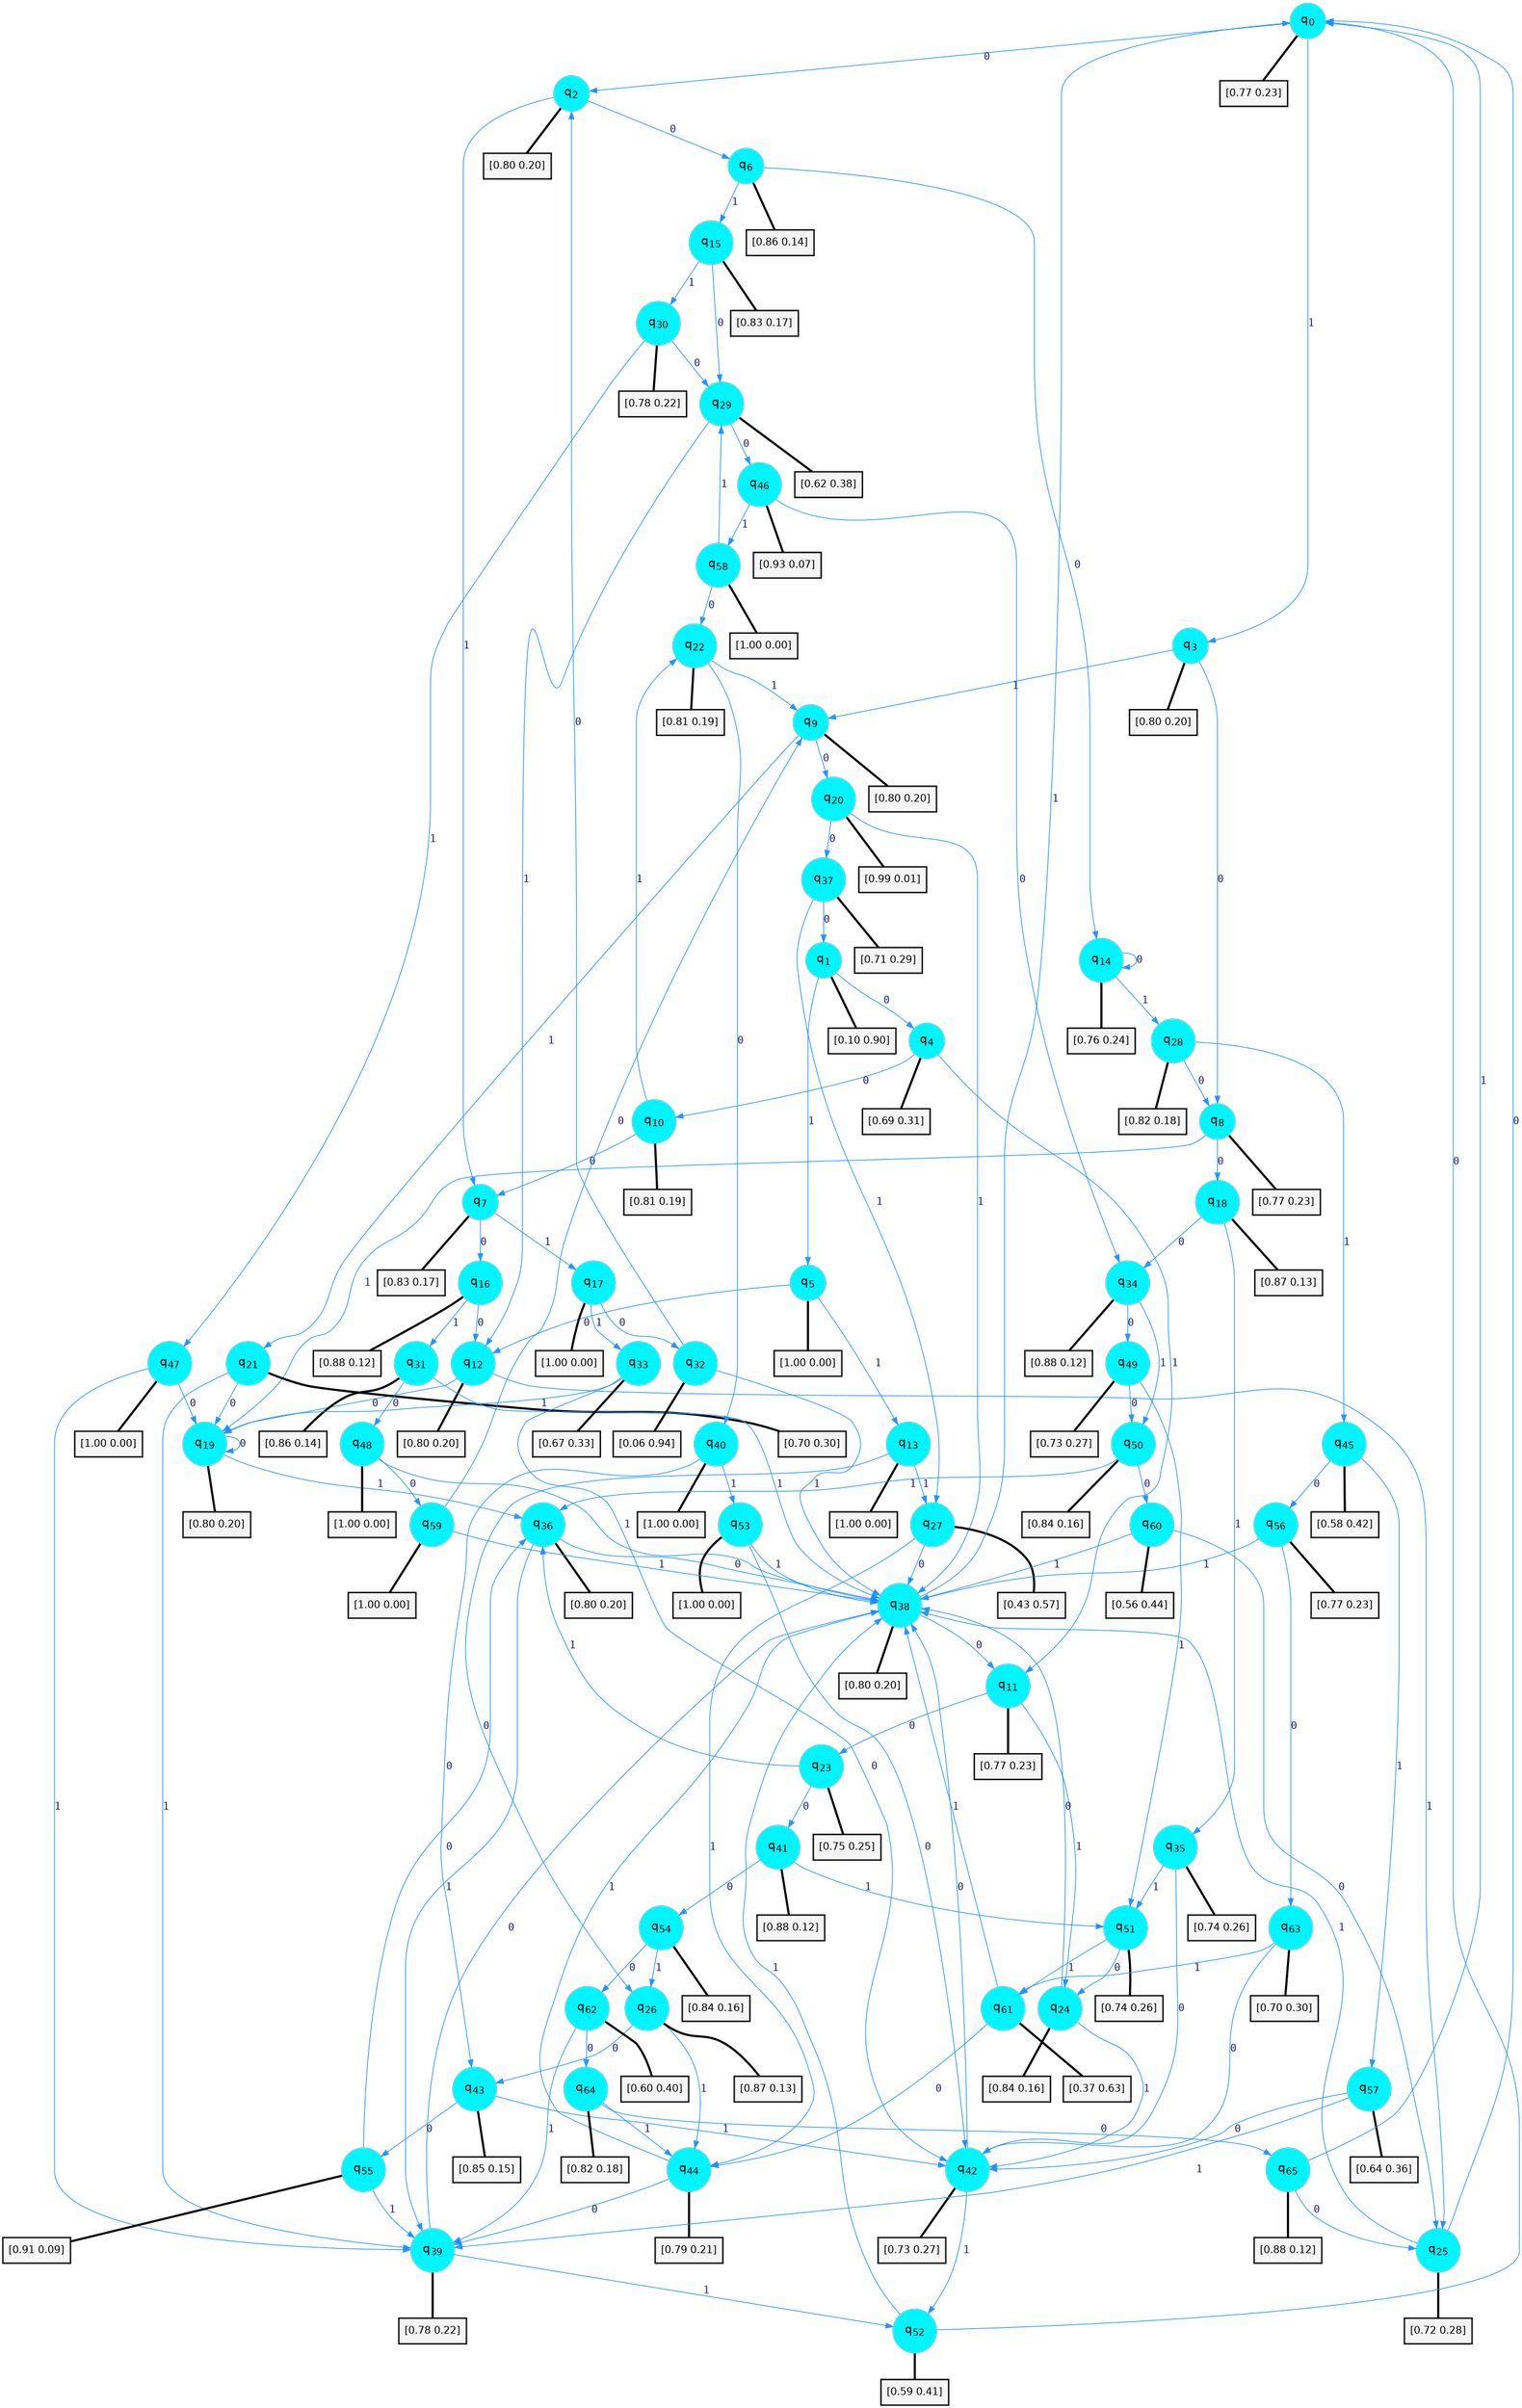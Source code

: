 digraph G {
graph [
bgcolor=transparent, dpi=300, rankdir=TD, size="40,25"];
node [
color=gray, fillcolor=turquoise1, fontcolor=black, fontname=Helvetica, fontsize=16, fontweight=bold, shape=circle, style=filled];
edge [
arrowsize=1, color=dodgerblue1, fontcolor=midnightblue, fontname=courier, fontweight=bold, penwidth=1, style=solid, weight=20];
0[label=<q<SUB>0</SUB>>];
1[label=<q<SUB>1</SUB>>];
2[label=<q<SUB>2</SUB>>];
3[label=<q<SUB>3</SUB>>];
4[label=<q<SUB>4</SUB>>];
5[label=<q<SUB>5</SUB>>];
6[label=<q<SUB>6</SUB>>];
7[label=<q<SUB>7</SUB>>];
8[label=<q<SUB>8</SUB>>];
9[label=<q<SUB>9</SUB>>];
10[label=<q<SUB>10</SUB>>];
11[label=<q<SUB>11</SUB>>];
12[label=<q<SUB>12</SUB>>];
13[label=<q<SUB>13</SUB>>];
14[label=<q<SUB>14</SUB>>];
15[label=<q<SUB>15</SUB>>];
16[label=<q<SUB>16</SUB>>];
17[label=<q<SUB>17</SUB>>];
18[label=<q<SUB>18</SUB>>];
19[label=<q<SUB>19</SUB>>];
20[label=<q<SUB>20</SUB>>];
21[label=<q<SUB>21</SUB>>];
22[label=<q<SUB>22</SUB>>];
23[label=<q<SUB>23</SUB>>];
24[label=<q<SUB>24</SUB>>];
25[label=<q<SUB>25</SUB>>];
26[label=<q<SUB>26</SUB>>];
27[label=<q<SUB>27</SUB>>];
28[label=<q<SUB>28</SUB>>];
29[label=<q<SUB>29</SUB>>];
30[label=<q<SUB>30</SUB>>];
31[label=<q<SUB>31</SUB>>];
32[label=<q<SUB>32</SUB>>];
33[label=<q<SUB>33</SUB>>];
34[label=<q<SUB>34</SUB>>];
35[label=<q<SUB>35</SUB>>];
36[label=<q<SUB>36</SUB>>];
37[label=<q<SUB>37</SUB>>];
38[label=<q<SUB>38</SUB>>];
39[label=<q<SUB>39</SUB>>];
40[label=<q<SUB>40</SUB>>];
41[label=<q<SUB>41</SUB>>];
42[label=<q<SUB>42</SUB>>];
43[label=<q<SUB>43</SUB>>];
44[label=<q<SUB>44</SUB>>];
45[label=<q<SUB>45</SUB>>];
46[label=<q<SUB>46</SUB>>];
47[label=<q<SUB>47</SUB>>];
48[label=<q<SUB>48</SUB>>];
49[label=<q<SUB>49</SUB>>];
50[label=<q<SUB>50</SUB>>];
51[label=<q<SUB>51</SUB>>];
52[label=<q<SUB>52</SUB>>];
53[label=<q<SUB>53</SUB>>];
54[label=<q<SUB>54</SUB>>];
55[label=<q<SUB>55</SUB>>];
56[label=<q<SUB>56</SUB>>];
57[label=<q<SUB>57</SUB>>];
58[label=<q<SUB>58</SUB>>];
59[label=<q<SUB>59</SUB>>];
60[label=<q<SUB>60</SUB>>];
61[label=<q<SUB>61</SUB>>];
62[label=<q<SUB>62</SUB>>];
63[label=<q<SUB>63</SUB>>];
64[label=<q<SUB>64</SUB>>];
65[label=<q<SUB>65</SUB>>];
66[label="[0.77 0.23]", shape=box,fontcolor=black, fontname=Helvetica, fontsize=14, penwidth=2, fillcolor=whitesmoke,color=black];
67[label="[0.10 0.90]", shape=box,fontcolor=black, fontname=Helvetica, fontsize=14, penwidth=2, fillcolor=whitesmoke,color=black];
68[label="[0.80 0.20]", shape=box,fontcolor=black, fontname=Helvetica, fontsize=14, penwidth=2, fillcolor=whitesmoke,color=black];
69[label="[0.80 0.20]", shape=box,fontcolor=black, fontname=Helvetica, fontsize=14, penwidth=2, fillcolor=whitesmoke,color=black];
70[label="[0.69 0.31]", shape=box,fontcolor=black, fontname=Helvetica, fontsize=14, penwidth=2, fillcolor=whitesmoke,color=black];
71[label="[1.00 0.00]", shape=box,fontcolor=black, fontname=Helvetica, fontsize=14, penwidth=2, fillcolor=whitesmoke,color=black];
72[label="[0.86 0.14]", shape=box,fontcolor=black, fontname=Helvetica, fontsize=14, penwidth=2, fillcolor=whitesmoke,color=black];
73[label="[0.83 0.17]", shape=box,fontcolor=black, fontname=Helvetica, fontsize=14, penwidth=2, fillcolor=whitesmoke,color=black];
74[label="[0.77 0.23]", shape=box,fontcolor=black, fontname=Helvetica, fontsize=14, penwidth=2, fillcolor=whitesmoke,color=black];
75[label="[0.80 0.20]", shape=box,fontcolor=black, fontname=Helvetica, fontsize=14, penwidth=2, fillcolor=whitesmoke,color=black];
76[label="[0.81 0.19]", shape=box,fontcolor=black, fontname=Helvetica, fontsize=14, penwidth=2, fillcolor=whitesmoke,color=black];
77[label="[0.77 0.23]", shape=box,fontcolor=black, fontname=Helvetica, fontsize=14, penwidth=2, fillcolor=whitesmoke,color=black];
78[label="[0.80 0.20]", shape=box,fontcolor=black, fontname=Helvetica, fontsize=14, penwidth=2, fillcolor=whitesmoke,color=black];
79[label="[1.00 0.00]", shape=box,fontcolor=black, fontname=Helvetica, fontsize=14, penwidth=2, fillcolor=whitesmoke,color=black];
80[label="[0.76 0.24]", shape=box,fontcolor=black, fontname=Helvetica, fontsize=14, penwidth=2, fillcolor=whitesmoke,color=black];
81[label="[0.83 0.17]", shape=box,fontcolor=black, fontname=Helvetica, fontsize=14, penwidth=2, fillcolor=whitesmoke,color=black];
82[label="[0.88 0.12]", shape=box,fontcolor=black, fontname=Helvetica, fontsize=14, penwidth=2, fillcolor=whitesmoke,color=black];
83[label="[1.00 0.00]", shape=box,fontcolor=black, fontname=Helvetica, fontsize=14, penwidth=2, fillcolor=whitesmoke,color=black];
84[label="[0.87 0.13]", shape=box,fontcolor=black, fontname=Helvetica, fontsize=14, penwidth=2, fillcolor=whitesmoke,color=black];
85[label="[0.80 0.20]", shape=box,fontcolor=black, fontname=Helvetica, fontsize=14, penwidth=2, fillcolor=whitesmoke,color=black];
86[label="[0.99 0.01]", shape=box,fontcolor=black, fontname=Helvetica, fontsize=14, penwidth=2, fillcolor=whitesmoke,color=black];
87[label="[0.70 0.30]", shape=box,fontcolor=black, fontname=Helvetica, fontsize=14, penwidth=2, fillcolor=whitesmoke,color=black];
88[label="[0.81 0.19]", shape=box,fontcolor=black, fontname=Helvetica, fontsize=14, penwidth=2, fillcolor=whitesmoke,color=black];
89[label="[0.75 0.25]", shape=box,fontcolor=black, fontname=Helvetica, fontsize=14, penwidth=2, fillcolor=whitesmoke,color=black];
90[label="[0.84 0.16]", shape=box,fontcolor=black, fontname=Helvetica, fontsize=14, penwidth=2, fillcolor=whitesmoke,color=black];
91[label="[0.72 0.28]", shape=box,fontcolor=black, fontname=Helvetica, fontsize=14, penwidth=2, fillcolor=whitesmoke,color=black];
92[label="[0.87 0.13]", shape=box,fontcolor=black, fontname=Helvetica, fontsize=14, penwidth=2, fillcolor=whitesmoke,color=black];
93[label="[0.43 0.57]", shape=box,fontcolor=black, fontname=Helvetica, fontsize=14, penwidth=2, fillcolor=whitesmoke,color=black];
94[label="[0.82 0.18]", shape=box,fontcolor=black, fontname=Helvetica, fontsize=14, penwidth=2, fillcolor=whitesmoke,color=black];
95[label="[0.62 0.38]", shape=box,fontcolor=black, fontname=Helvetica, fontsize=14, penwidth=2, fillcolor=whitesmoke,color=black];
96[label="[0.78 0.22]", shape=box,fontcolor=black, fontname=Helvetica, fontsize=14, penwidth=2, fillcolor=whitesmoke,color=black];
97[label="[0.86 0.14]", shape=box,fontcolor=black, fontname=Helvetica, fontsize=14, penwidth=2, fillcolor=whitesmoke,color=black];
98[label="[0.06 0.94]", shape=box,fontcolor=black, fontname=Helvetica, fontsize=14, penwidth=2, fillcolor=whitesmoke,color=black];
99[label="[0.67 0.33]", shape=box,fontcolor=black, fontname=Helvetica, fontsize=14, penwidth=2, fillcolor=whitesmoke,color=black];
100[label="[0.88 0.12]", shape=box,fontcolor=black, fontname=Helvetica, fontsize=14, penwidth=2, fillcolor=whitesmoke,color=black];
101[label="[0.74 0.26]", shape=box,fontcolor=black, fontname=Helvetica, fontsize=14, penwidth=2, fillcolor=whitesmoke,color=black];
102[label="[0.80 0.20]", shape=box,fontcolor=black, fontname=Helvetica, fontsize=14, penwidth=2, fillcolor=whitesmoke,color=black];
103[label="[0.71 0.29]", shape=box,fontcolor=black, fontname=Helvetica, fontsize=14, penwidth=2, fillcolor=whitesmoke,color=black];
104[label="[0.80 0.20]", shape=box,fontcolor=black, fontname=Helvetica, fontsize=14, penwidth=2, fillcolor=whitesmoke,color=black];
105[label="[0.78 0.22]", shape=box,fontcolor=black, fontname=Helvetica, fontsize=14, penwidth=2, fillcolor=whitesmoke,color=black];
106[label="[1.00 0.00]", shape=box,fontcolor=black, fontname=Helvetica, fontsize=14, penwidth=2, fillcolor=whitesmoke,color=black];
107[label="[0.88 0.12]", shape=box,fontcolor=black, fontname=Helvetica, fontsize=14, penwidth=2, fillcolor=whitesmoke,color=black];
108[label="[0.73 0.27]", shape=box,fontcolor=black, fontname=Helvetica, fontsize=14, penwidth=2, fillcolor=whitesmoke,color=black];
109[label="[0.85 0.15]", shape=box,fontcolor=black, fontname=Helvetica, fontsize=14, penwidth=2, fillcolor=whitesmoke,color=black];
110[label="[0.79 0.21]", shape=box,fontcolor=black, fontname=Helvetica, fontsize=14, penwidth=2, fillcolor=whitesmoke,color=black];
111[label="[0.58 0.42]", shape=box,fontcolor=black, fontname=Helvetica, fontsize=14, penwidth=2, fillcolor=whitesmoke,color=black];
112[label="[0.93 0.07]", shape=box,fontcolor=black, fontname=Helvetica, fontsize=14, penwidth=2, fillcolor=whitesmoke,color=black];
113[label="[1.00 0.00]", shape=box,fontcolor=black, fontname=Helvetica, fontsize=14, penwidth=2, fillcolor=whitesmoke,color=black];
114[label="[1.00 0.00]", shape=box,fontcolor=black, fontname=Helvetica, fontsize=14, penwidth=2, fillcolor=whitesmoke,color=black];
115[label="[0.73 0.27]", shape=box,fontcolor=black, fontname=Helvetica, fontsize=14, penwidth=2, fillcolor=whitesmoke,color=black];
116[label="[0.84 0.16]", shape=box,fontcolor=black, fontname=Helvetica, fontsize=14, penwidth=2, fillcolor=whitesmoke,color=black];
117[label="[0.74 0.26]", shape=box,fontcolor=black, fontname=Helvetica, fontsize=14, penwidth=2, fillcolor=whitesmoke,color=black];
118[label="[0.59 0.41]", shape=box,fontcolor=black, fontname=Helvetica, fontsize=14, penwidth=2, fillcolor=whitesmoke,color=black];
119[label="[1.00 0.00]", shape=box,fontcolor=black, fontname=Helvetica, fontsize=14, penwidth=2, fillcolor=whitesmoke,color=black];
120[label="[0.84 0.16]", shape=box,fontcolor=black, fontname=Helvetica, fontsize=14, penwidth=2, fillcolor=whitesmoke,color=black];
121[label="[0.91 0.09]", shape=box,fontcolor=black, fontname=Helvetica, fontsize=14, penwidth=2, fillcolor=whitesmoke,color=black];
122[label="[0.77 0.23]", shape=box,fontcolor=black, fontname=Helvetica, fontsize=14, penwidth=2, fillcolor=whitesmoke,color=black];
123[label="[0.64 0.36]", shape=box,fontcolor=black, fontname=Helvetica, fontsize=14, penwidth=2, fillcolor=whitesmoke,color=black];
124[label="[1.00 0.00]", shape=box,fontcolor=black, fontname=Helvetica, fontsize=14, penwidth=2, fillcolor=whitesmoke,color=black];
125[label="[1.00 0.00]", shape=box,fontcolor=black, fontname=Helvetica, fontsize=14, penwidth=2, fillcolor=whitesmoke,color=black];
126[label="[0.56 0.44]", shape=box,fontcolor=black, fontname=Helvetica, fontsize=14, penwidth=2, fillcolor=whitesmoke,color=black];
127[label="[0.37 0.63]", shape=box,fontcolor=black, fontname=Helvetica, fontsize=14, penwidth=2, fillcolor=whitesmoke,color=black];
128[label="[0.60 0.40]", shape=box,fontcolor=black, fontname=Helvetica, fontsize=14, penwidth=2, fillcolor=whitesmoke,color=black];
129[label="[0.70 0.30]", shape=box,fontcolor=black, fontname=Helvetica, fontsize=14, penwidth=2, fillcolor=whitesmoke,color=black];
130[label="[0.82 0.18]", shape=box,fontcolor=black, fontname=Helvetica, fontsize=14, penwidth=2, fillcolor=whitesmoke,color=black];
131[label="[0.88 0.12]", shape=box,fontcolor=black, fontname=Helvetica, fontsize=14, penwidth=2, fillcolor=whitesmoke,color=black];
0->2 [label=0];
0->3 [label=1];
0->66 [arrowhead=none, penwidth=3,color=black];
1->4 [label=0];
1->5 [label=1];
1->67 [arrowhead=none, penwidth=3,color=black];
2->6 [label=0];
2->7 [label=1];
2->68 [arrowhead=none, penwidth=3,color=black];
3->8 [label=0];
3->9 [label=1];
3->69 [arrowhead=none, penwidth=3,color=black];
4->10 [label=0];
4->11 [label=1];
4->70 [arrowhead=none, penwidth=3,color=black];
5->12 [label=0];
5->13 [label=1];
5->71 [arrowhead=none, penwidth=3,color=black];
6->14 [label=0];
6->15 [label=1];
6->72 [arrowhead=none, penwidth=3,color=black];
7->16 [label=0];
7->17 [label=1];
7->73 [arrowhead=none, penwidth=3,color=black];
8->18 [label=0];
8->19 [label=1];
8->74 [arrowhead=none, penwidth=3,color=black];
9->20 [label=0];
9->21 [label=1];
9->75 [arrowhead=none, penwidth=3,color=black];
10->7 [label=0];
10->22 [label=1];
10->76 [arrowhead=none, penwidth=3,color=black];
11->23 [label=0];
11->24 [label=1];
11->77 [arrowhead=none, penwidth=3,color=black];
12->19 [label=0];
12->25 [label=1];
12->78 [arrowhead=none, penwidth=3,color=black];
13->26 [label=0];
13->27 [label=1];
13->79 [arrowhead=none, penwidth=3,color=black];
14->14 [label=0];
14->28 [label=1];
14->80 [arrowhead=none, penwidth=3,color=black];
15->29 [label=0];
15->30 [label=1];
15->81 [arrowhead=none, penwidth=3,color=black];
16->12 [label=0];
16->31 [label=1];
16->82 [arrowhead=none, penwidth=3,color=black];
17->32 [label=0];
17->33 [label=1];
17->83 [arrowhead=none, penwidth=3,color=black];
18->34 [label=0];
18->35 [label=1];
18->84 [arrowhead=none, penwidth=3,color=black];
19->19 [label=0];
19->36 [label=1];
19->85 [arrowhead=none, penwidth=3,color=black];
20->37 [label=0];
20->38 [label=1];
20->86 [arrowhead=none, penwidth=3,color=black];
21->19 [label=0];
21->39 [label=1];
21->87 [arrowhead=none, penwidth=3,color=black];
22->40 [label=0];
22->9 [label=1];
22->88 [arrowhead=none, penwidth=3,color=black];
23->41 [label=0];
23->36 [label=1];
23->89 [arrowhead=none, penwidth=3,color=black];
24->38 [label=0];
24->42 [label=1];
24->90 [arrowhead=none, penwidth=3,color=black];
25->0 [label=0];
25->38 [label=1];
25->91 [arrowhead=none, penwidth=3,color=black];
26->43 [label=0];
26->44 [label=1];
26->92 [arrowhead=none, penwidth=3,color=black];
27->38 [label=0];
27->44 [label=1];
27->93 [arrowhead=none, penwidth=3,color=black];
28->8 [label=0];
28->45 [label=1];
28->94 [arrowhead=none, penwidth=3,color=black];
29->46 [label=0];
29->12 [label=1];
29->95 [arrowhead=none, penwidth=3,color=black];
30->29 [label=0];
30->47 [label=1];
30->96 [arrowhead=none, penwidth=3,color=black];
31->48 [label=0];
31->38 [label=1];
31->97 [arrowhead=none, penwidth=3,color=black];
32->2 [label=0];
32->38 [label=1];
32->98 [arrowhead=none, penwidth=3,color=black];
33->42 [label=0];
33->19 [label=1];
33->99 [arrowhead=none, penwidth=3,color=black];
34->49 [label=0];
34->50 [label=1];
34->100 [arrowhead=none, penwidth=3,color=black];
35->42 [label=0];
35->51 [label=1];
35->101 [arrowhead=none, penwidth=3,color=black];
36->38 [label=0];
36->39 [label=1];
36->102 [arrowhead=none, penwidth=3,color=black];
37->1 [label=0];
37->27 [label=1];
37->103 [arrowhead=none, penwidth=3,color=black];
38->11 [label=0];
38->0 [label=1];
38->104 [arrowhead=none, penwidth=3,color=black];
39->38 [label=0];
39->52 [label=1];
39->105 [arrowhead=none, penwidth=3,color=black];
40->43 [label=0];
40->53 [label=1];
40->106 [arrowhead=none, penwidth=3,color=black];
41->54 [label=0];
41->51 [label=1];
41->107 [arrowhead=none, penwidth=3,color=black];
42->38 [label=0];
42->52 [label=1];
42->108 [arrowhead=none, penwidth=3,color=black];
43->55 [label=0];
43->42 [label=1];
43->109 [arrowhead=none, penwidth=3,color=black];
44->39 [label=0];
44->38 [label=1];
44->110 [arrowhead=none, penwidth=3,color=black];
45->56 [label=0];
45->57 [label=1];
45->111 [arrowhead=none, penwidth=3,color=black];
46->34 [label=0];
46->58 [label=1];
46->112 [arrowhead=none, penwidth=3,color=black];
47->19 [label=0];
47->39 [label=1];
47->113 [arrowhead=none, penwidth=3,color=black];
48->59 [label=0];
48->38 [label=1];
48->114 [arrowhead=none, penwidth=3,color=black];
49->50 [label=0];
49->51 [label=1];
49->115 [arrowhead=none, penwidth=3,color=black];
50->60 [label=0];
50->36 [label=1];
50->116 [arrowhead=none, penwidth=3,color=black];
51->24 [label=0];
51->61 [label=1];
51->117 [arrowhead=none, penwidth=3,color=black];
52->0 [label=0];
52->38 [label=1];
52->118 [arrowhead=none, penwidth=3,color=black];
53->42 [label=0];
53->38 [label=1];
53->119 [arrowhead=none, penwidth=3,color=black];
54->62 [label=0];
54->26 [label=1];
54->120 [arrowhead=none, penwidth=3,color=black];
55->36 [label=0];
55->39 [label=1];
55->121 [arrowhead=none, penwidth=3,color=black];
56->63 [label=0];
56->38 [label=1];
56->122 [arrowhead=none, penwidth=3,color=black];
57->42 [label=0];
57->39 [label=1];
57->123 [arrowhead=none, penwidth=3,color=black];
58->22 [label=0];
58->29 [label=1];
58->124 [arrowhead=none, penwidth=3,color=black];
59->9 [label=0];
59->38 [label=1];
59->125 [arrowhead=none, penwidth=3,color=black];
60->25 [label=0];
60->38 [label=1];
60->126 [arrowhead=none, penwidth=3,color=black];
61->44 [label=0];
61->38 [label=1];
61->127 [arrowhead=none, penwidth=3,color=black];
62->64 [label=0];
62->39 [label=1];
62->128 [arrowhead=none, penwidth=3,color=black];
63->42 [label=0];
63->61 [label=1];
63->129 [arrowhead=none, penwidth=3,color=black];
64->65 [label=0];
64->44 [label=1];
64->130 [arrowhead=none, penwidth=3,color=black];
65->25 [label=0];
65->0 [label=1];
65->131 [arrowhead=none, penwidth=3,color=black];
}
